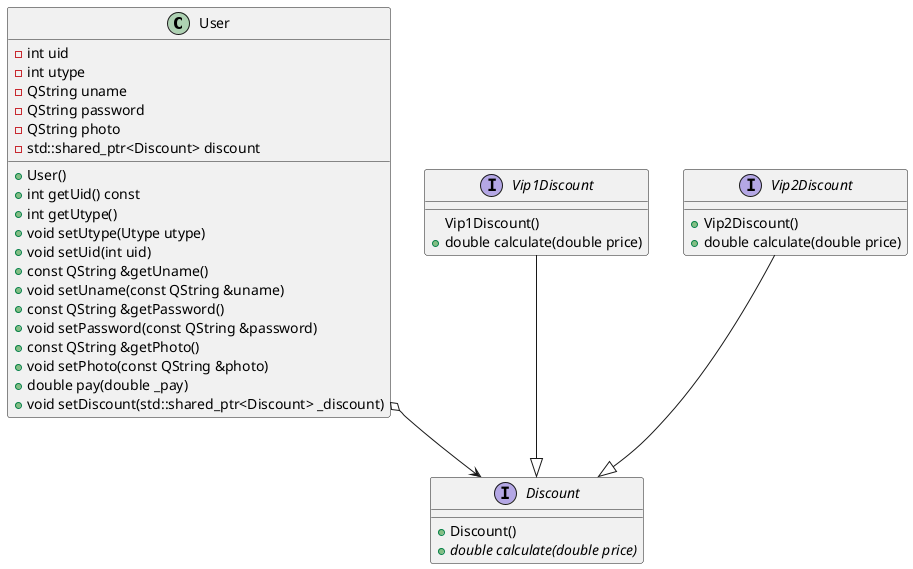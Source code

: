 @startuml
class User {
    +User()
    +int getUid() const
    +int getUtype()
    +void setUtype(Utype utype)
    +void setUid(int uid)
    +const QString &getUname()
    +void setUname(const QString &uname)
    +const QString &getPassword()
    +void setPassword(const QString &password)
    +const QString &getPhoto()
    +void setPhoto(const QString &photo)
    +double pay(double _pay)
    +void setDiscount(std::shared_ptr<Discount> _discount)
    -int uid
    -int utype
    -QString uname
    -QString password
    -QString photo
    -std::shared_ptr<Discount> discount
}
interface Discount {
    +Discount()
    +{abstract} double calculate(double price)
}
interface Vip1Discount {
    Vip1Discount()
    +double calculate(double price)
}
interface Vip2Discount  {
    +Vip2Discount()
    +double calculate(double price)
}
Vip1Discount --|> Discount
Vip2Discount --|> Discount
User o--> Discount
@enduml
